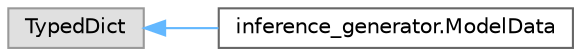 digraph "Graphical Class Hierarchy"
{
 // LATEX_PDF_SIZE
  bgcolor="transparent";
  edge [fontname=Helvetica,fontsize=10,labelfontname=Helvetica,labelfontsize=10];
  node [fontname=Helvetica,fontsize=10,shape=box,height=0.2,width=0.4];
  rankdir="LR";
  Node0 [id="Node000000",label="TypedDict",height=0.2,width=0.4,color="grey60", fillcolor="#E0E0E0", style="filled",tooltip=" "];
  Node0 -> Node1 [id="edge657_Node000000_Node000001",dir="back",color="steelblue1",style="solid",tooltip=" "];
  Node1 [id="Node000001",label="inference_generator.ModelData",height=0.2,width=0.4,color="grey40", fillcolor="white", style="filled",URL="$classinference__generator_1_1_model_data.html",tooltip=" "];
}
